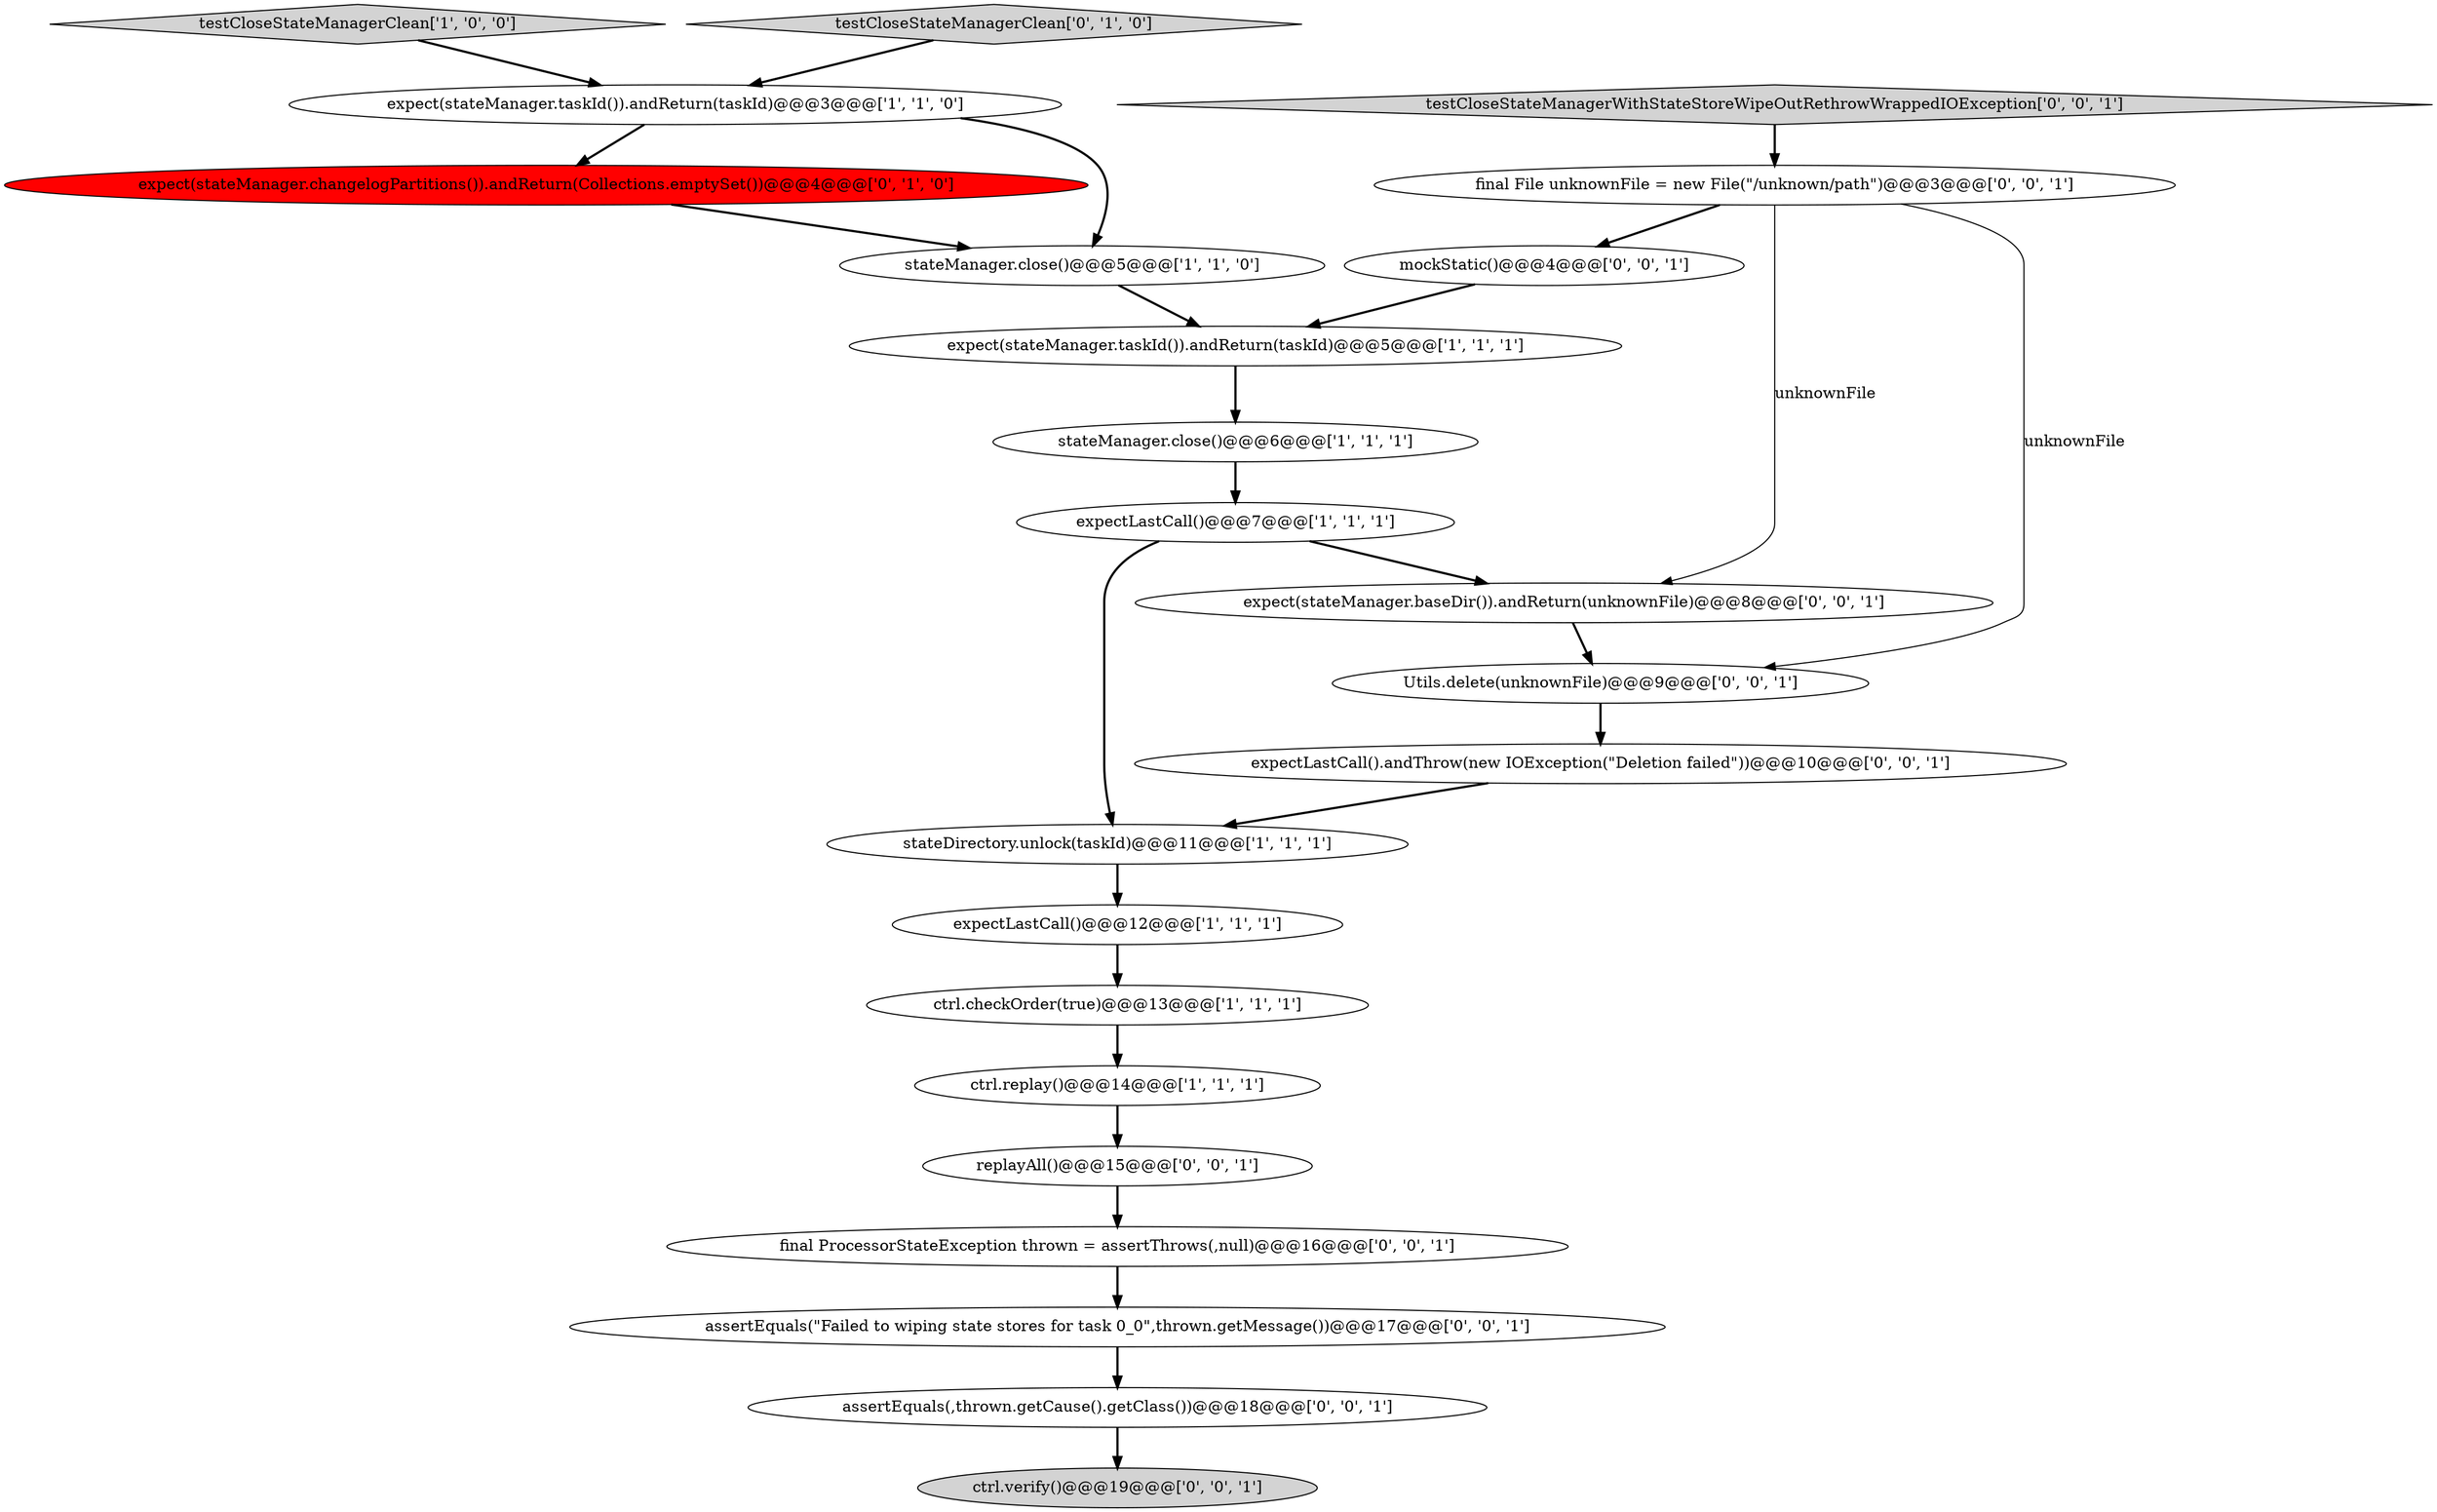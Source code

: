digraph {
19 [style = filled, label = "mockStatic()@@@4@@@['0', '0', '1']", fillcolor = white, shape = ellipse image = "AAA0AAABBB3BBB"];
9 [style = filled, label = "ctrl.replay()@@@14@@@['1', '1', '1']", fillcolor = white, shape = ellipse image = "AAA0AAABBB1BBB"];
15 [style = filled, label = "final File unknownFile = new File(\"/unknown/path\")@@@3@@@['0', '0', '1']", fillcolor = white, shape = ellipse image = "AAA0AAABBB3BBB"];
8 [style = filled, label = "testCloseStateManagerClean['1', '0', '0']", fillcolor = lightgray, shape = diamond image = "AAA0AAABBB1BBB"];
17 [style = filled, label = "replayAll()@@@15@@@['0', '0', '1']", fillcolor = white, shape = ellipse image = "AAA0AAABBB3BBB"];
3 [style = filled, label = "stateManager.close()@@@6@@@['1', '1', '1']", fillcolor = white, shape = ellipse image = "AAA0AAABBB1BBB"];
12 [style = filled, label = "assertEquals(\"Failed to wiping state stores for task 0_0\",thrown.getMessage())@@@17@@@['0', '0', '1']", fillcolor = white, shape = ellipse image = "AAA0AAABBB3BBB"];
6 [style = filled, label = "expectLastCall()@@@7@@@['1', '1', '1']", fillcolor = white, shape = ellipse image = "AAA0AAABBB1BBB"];
10 [style = filled, label = "expect(stateManager.changelogPartitions()).andReturn(Collections.emptySet())@@@4@@@['0', '1', '0']", fillcolor = red, shape = ellipse image = "AAA1AAABBB2BBB"];
16 [style = filled, label = "expect(stateManager.baseDir()).andReturn(unknownFile)@@@8@@@['0', '0', '1']", fillcolor = white, shape = ellipse image = "AAA0AAABBB3BBB"];
21 [style = filled, label = "assertEquals(,thrown.getCause().getClass())@@@18@@@['0', '0', '1']", fillcolor = white, shape = ellipse image = "AAA0AAABBB3BBB"];
13 [style = filled, label = "ctrl.verify()@@@19@@@['0', '0', '1']", fillcolor = lightgray, shape = ellipse image = "AAA0AAABBB3BBB"];
2 [style = filled, label = "expect(stateManager.taskId()).andReturn(taskId)@@@3@@@['1', '1', '0']", fillcolor = white, shape = ellipse image = "AAA0AAABBB1BBB"];
1 [style = filled, label = "ctrl.checkOrder(true)@@@13@@@['1', '1', '1']", fillcolor = white, shape = ellipse image = "AAA0AAABBB1BBB"];
4 [style = filled, label = "stateDirectory.unlock(taskId)@@@11@@@['1', '1', '1']", fillcolor = white, shape = ellipse image = "AAA0AAABBB1BBB"];
0 [style = filled, label = "expectLastCall()@@@12@@@['1', '1', '1']", fillcolor = white, shape = ellipse image = "AAA0AAABBB1BBB"];
20 [style = filled, label = "Utils.delete(unknownFile)@@@9@@@['0', '0', '1']", fillcolor = white, shape = ellipse image = "AAA0AAABBB3BBB"];
14 [style = filled, label = "expectLastCall().andThrow(new IOException(\"Deletion failed\"))@@@10@@@['0', '0', '1']", fillcolor = white, shape = ellipse image = "AAA0AAABBB3BBB"];
22 [style = filled, label = "final ProcessorStateException thrown = assertThrows(,null)@@@16@@@['0', '0', '1']", fillcolor = white, shape = ellipse image = "AAA0AAABBB3BBB"];
5 [style = filled, label = "stateManager.close()@@@5@@@['1', '1', '0']", fillcolor = white, shape = ellipse image = "AAA0AAABBB1BBB"];
11 [style = filled, label = "testCloseStateManagerClean['0', '1', '0']", fillcolor = lightgray, shape = diamond image = "AAA0AAABBB2BBB"];
7 [style = filled, label = "expect(stateManager.taskId()).andReturn(taskId)@@@5@@@['1', '1', '1']", fillcolor = white, shape = ellipse image = "AAA0AAABBB1BBB"];
18 [style = filled, label = "testCloseStateManagerWithStateStoreWipeOutRethrowWrappedIOException['0', '0', '1']", fillcolor = lightgray, shape = diamond image = "AAA0AAABBB3BBB"];
15->20 [style = solid, label="unknownFile"];
12->21 [style = bold, label=""];
18->15 [style = bold, label=""];
15->16 [style = solid, label="unknownFile"];
3->6 [style = bold, label=""];
9->17 [style = bold, label=""];
20->14 [style = bold, label=""];
15->19 [style = bold, label=""];
2->10 [style = bold, label=""];
17->22 [style = bold, label=""];
11->2 [style = bold, label=""];
7->3 [style = bold, label=""];
1->9 [style = bold, label=""];
4->0 [style = bold, label=""];
6->4 [style = bold, label=""];
10->5 [style = bold, label=""];
8->2 [style = bold, label=""];
21->13 [style = bold, label=""];
6->16 [style = bold, label=""];
0->1 [style = bold, label=""];
22->12 [style = bold, label=""];
5->7 [style = bold, label=""];
16->20 [style = bold, label=""];
19->7 [style = bold, label=""];
2->5 [style = bold, label=""];
14->4 [style = bold, label=""];
}
